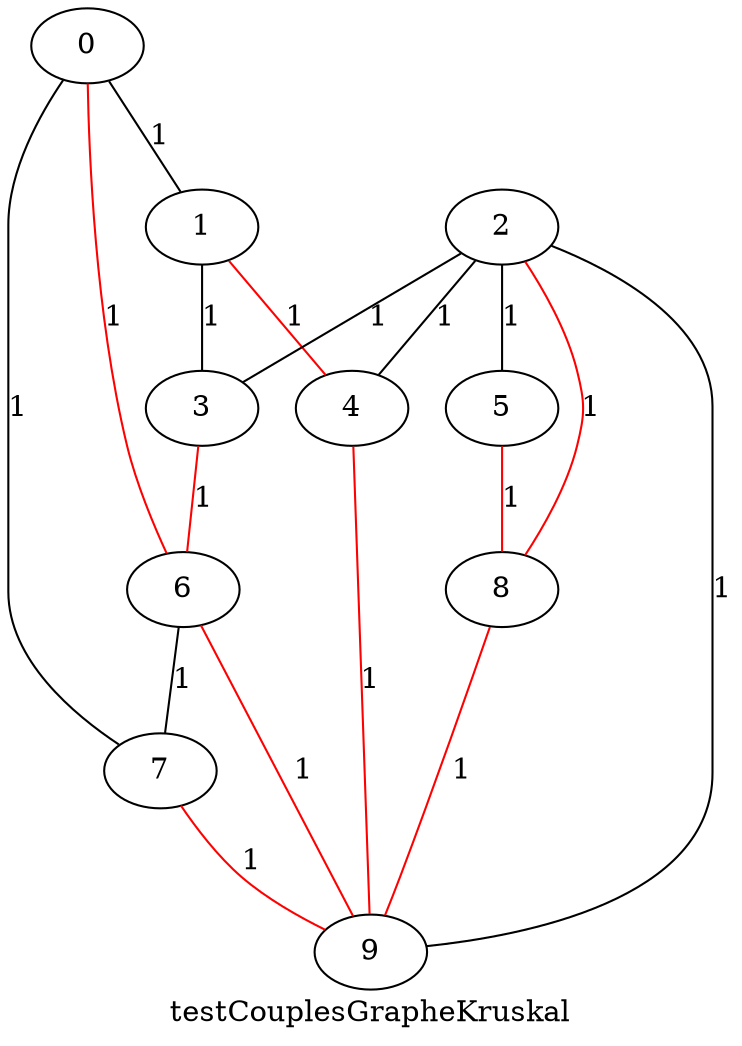 graph testCouplesGrapheKruskal {
	graph [bb="0,0,366,494",
		label=testCouplesGrapheKruskal,
		lheight=0.21,
		lp="183,11.5",
		lwidth=2.69
	];
	node [label="\N"];
	0	 [height=0.5,
		pos="82,476",
		width=0.75];
	1	 [height=0.5,
		pos="27,389",
		width=0.75];
	0 -- 1	 [label=1,
		lp="63,432.5",
		pos="70.62,459.25 66.58,453.21 62.035,446.34 58,440 50.876,428.81 43.126,416.06 37.157,406.11"];
	6	 [height=0.5,
		pos="137,215",
		width=0.75];
	0 -- 6	 [color=red,
		label=1,
		lp="87,345.5",
		pos="80.08,457.97 77.689,431.47 74.74,380.51 82,338 86.283,312.92 90.868,307.34 101,284 108.91,265.78 119.61,245.73 127.28,231.97"];
	7	 [height=0.5,
		pos="192,128",
		width=0.75];
	0 -- 7	 [label=1,
		lp="205,302",
		pos="107.31,469.58 141.99,459.08 200,434.69 200,389 200,389 200,389 200,215 200,191.03 196.95,163.51 194.62,145.95"];
	3	 [height=0.5,
		pos="137,302",
		width=0.75];
	1 -- 3	 [label=1,
		lp="115,345.5",
		pos="50.501,379.66 64.571,373.39 82.318,364.23 96,353 107.94,343.2 118.77,329.42 126.29,318.65"];
	4	 [height=0.5,
		pos="27,302",
		width=0.75];
	1 -- 4	 [color=red,
		label=1,
		lp="32,345.5",
		pos="27,370.97 27,356.04 27,334.93 27,320"];
	2	 [height=0.5,
		pos="266,389",
		width=0.75];
	2 -- 3	 [label=1,
		lp="214,345.5",
		pos="246.97,376.16 222.58,359.71 180.54,331.36 156.11,314.89"];
	2 -- 4	 [label=1,
		lp="165,345.5",
		pos="242.21,380.34 196.52,363.71 96.944,327.46 51.048,310.75"];
	5	 [height=0.5,
		pos="255,302",
		width=0.75];
	2 -- 5	 [label=1,
		lp="266,345.5",
		pos="263.72,370.97 261.83,356.04 259.16,334.93 257.28,320"];
	8	 [height=0.5,
		pos="255,215",
		width=0.75];
	2 -- 8	 [color=red,
		label=1,
		lp="298,302",
		pos="275.14,371.89 285.07,351.09 298.59,314.94 291,284 286.27,264.71 275.1,244.82 266.45,231.38"];
	9	 [height=0.5,
		pos="192,41",
		width=0.75];
	2 -- 9	 [label=1,
		lp="361,215",
		pos="288.71,379.12 315.37,365.8 356,339.38 356,302 356,302 356,302 356,128 356,66.762 265.66,48.501 219.08,43.155"];
	3 -- 6	 [color=red,
		label=1,
		lp="142,258.5",
		pos="137,283.97 137,269.04 137,247.93 137,233"];
	4 -- 9	 [color=red,
		label=1,
		lp="96,171.5",
		pos="34.033,284.34 50.396,244.59 93.93,146.16 150,77 156.77,68.645 165.66,60.71 173.51,54.426"];
	5 -- 8	 [color=red,
		label=1,
		lp="260,258.5",
		pos="255,283.97 255,269.04 255,247.93 255,233"];
	6 -- 7	 [label=1,
		lp="172,171.5",
		pos="147.6,198.23 157.34,182.82 171.7,160.11 181.43,144.72"];
	6 -- 9	 [color=red,
		label=1,
		lp="151,128",
		pos="135.87,196.97 135.13,175.6 135.78,139.18 146,110 153.04,89.889 167.32,69.97 178.11,56.742"];
	7 -- 9	 [color=red,
		label=1,
		lp="197,84.5",
		pos="192,109.97 192,95.042 192,73.928 192,59.003"];
	8 -- 9	 [color=red,
		label=1,
		lp="244,128",
		pos="251.64,196.77 247.41,175.52 239.33,139.52 228,110 220.89,91.456 210.07,71.457 202.15,57.789"];
}
